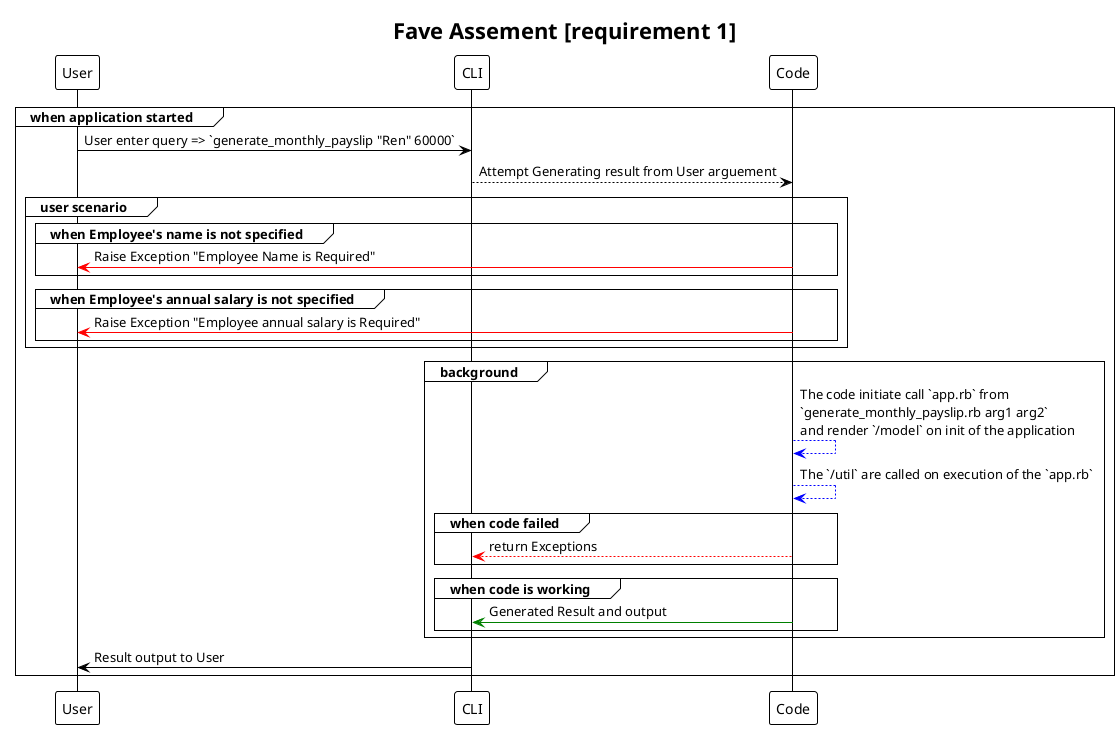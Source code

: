 @startuml Fave Assement [requirement 1]
title Fave Assement [requirement 1]
!theme plain 

group when application started
User -[#black]> CLI: User enter query => `generate_monthly_payslip "Ren" 60000`
CLI -[#black]-> Code: Attempt Generating result from User arguement
    group user scenario
        group when Employee's name is not specified
            Code -[#RED]> User: Raise Exception "Employee Name is Required"
        end
        group when Employee's annual salary is not specified
            Code -[#RED]> User: Raise Exception "Employee annual salary is Required"
        end
    end

    group background
        Code -[#blue]-> Code: The code initiate call `app.rb` from \n`generate_monthly_payslip.rb arg1 arg2` \nand render `/model` on init of the application
        Code -[#blue]-> Code: The `/util` are called on execution of the `app.rb`

        group when code failed
            Code -[#red]-> CLI: return Exceptions
        end 

        group when code is working
            Code -[#green]> CLI: Generated Result and output
        end 
    end
    
CLI -[#black]> User: Result output to User
end
@enduml 